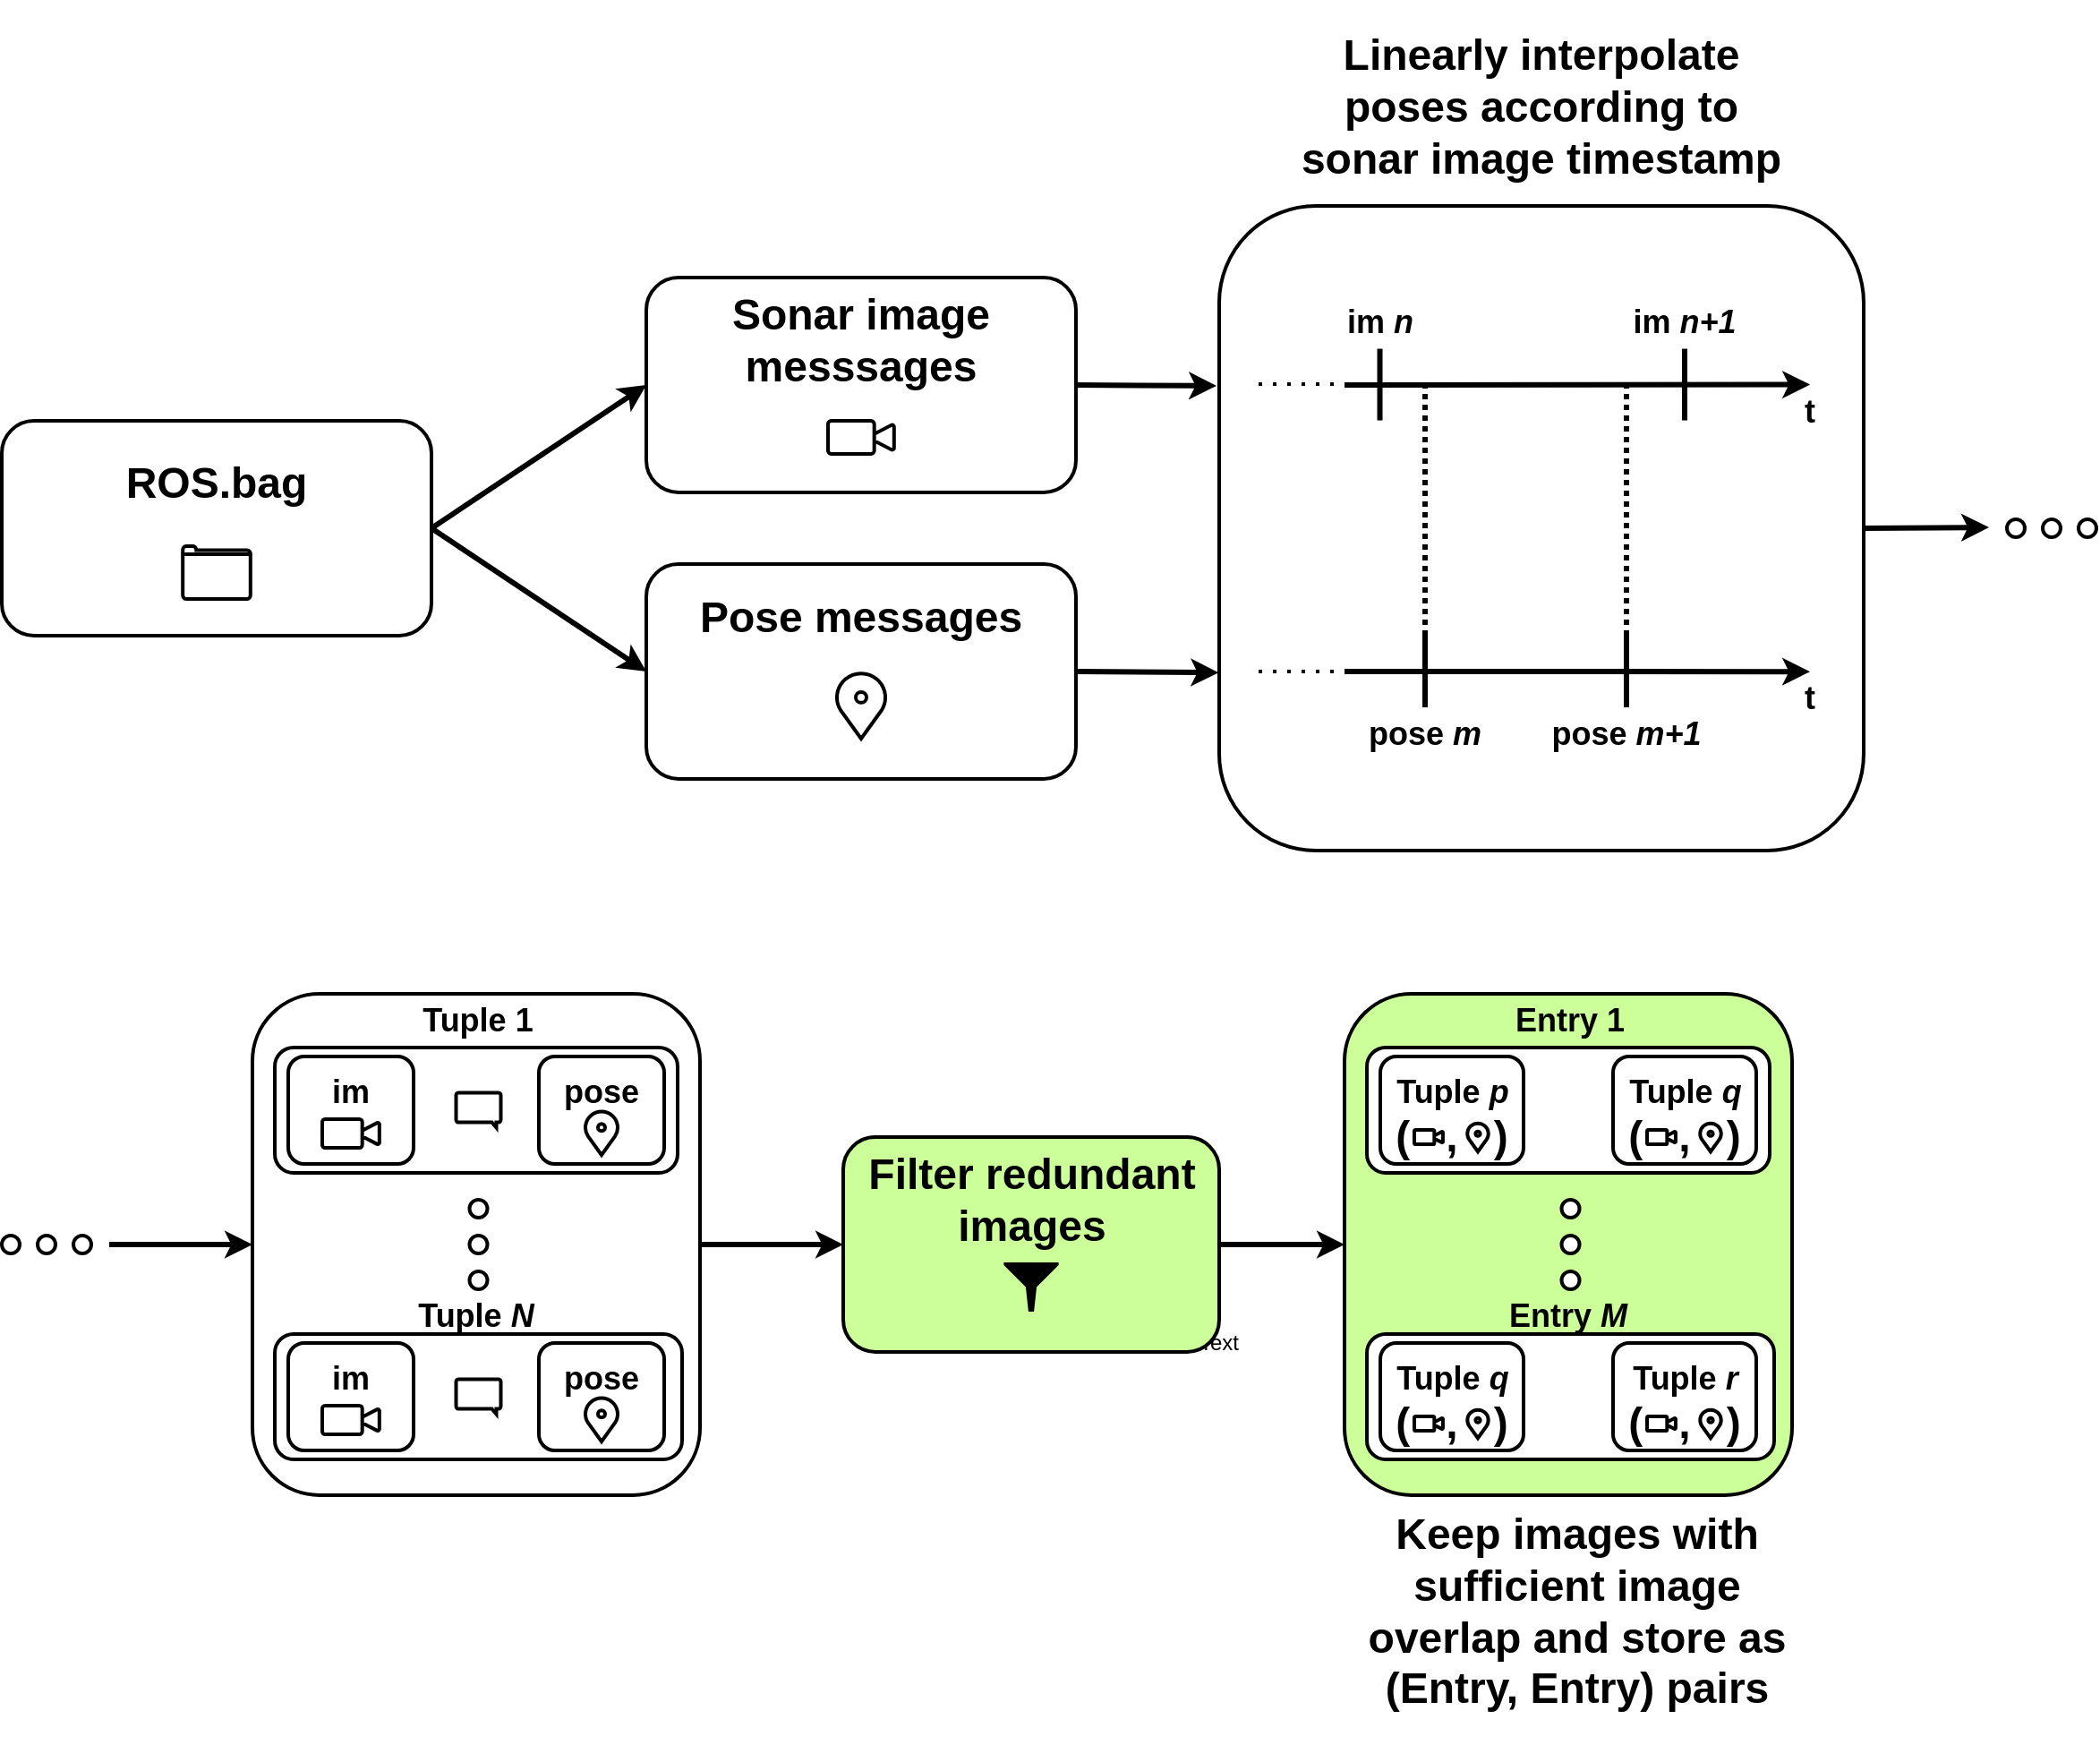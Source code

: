 <mxfile version="21.5.1" type="device">
  <diagram name="Page-1" id="AyaffFxagdanyMF8PeOx">
    <mxGraphModel dx="1434" dy="1970" grid="1" gridSize="10" guides="1" tooltips="1" connect="1" arrows="1" fold="1" page="1" pageScale="1" pageWidth="850" pageHeight="1100" background="#ffffff" math="0" shadow="0">
      <root>
        <mxCell id="0" />
        <mxCell id="1" parent="0" />
        <mxCell id="YDlmFPabkfhio8FpUHPa-33" value="" style="group;fillColor=#FFFFFF;gradientColor=none;rounded=1;" parent="1" vertex="1" connectable="0">
          <mxGeometry x="40" y="160" width="240" height="120" as="geometry" />
        </mxCell>
        <mxCell id="X5iQuCoutbYAk6WdKfz_-6" value="" style="group" parent="YDlmFPabkfhio8FpUHPa-33" vertex="1" connectable="0">
          <mxGeometry width="240" height="120" as="geometry" />
        </mxCell>
        <mxCell id="YDlmFPabkfhio8FpUHPa-25" value="" style="rounded=1;whiteSpace=wrap;html=1;shadow=0;dashed=0;labelBackgroundColor=#ffffff;strokeColor=#000000;strokeWidth=2;fontFamily=Helvetica;fontSize=12;fontColor=default;fillColor=none;" parent="X5iQuCoutbYAk6WdKfz_-6" vertex="1">
          <mxGeometry width="240" height="120" as="geometry" />
        </mxCell>
        <mxCell id="YDlmFPabkfhio8FpUHPa-27" value="&lt;h1&gt;&lt;font color=&quot;#000000&quot;&gt;ROS.bag&lt;/font&gt;&lt;/h1&gt;" style="text;html=1;strokeColor=none;fillColor=none;align=center;verticalAlign=middle;whiteSpace=wrap;rounded=0;fontSize=12;fontFamily=Helvetica;fontColor=default;" parent="X5iQuCoutbYAk6WdKfz_-6" vertex="1">
          <mxGeometry x="90" y="20" width="60" height="30" as="geometry" />
        </mxCell>
        <mxCell id="YDlmFPabkfhio8FpUHPa-28" value="" style="html=1;verticalLabelPosition=bottom;align=center;labelBackgroundColor=#ffffff;verticalAlign=top;strokeWidth=2;strokeColor=#000000;shadow=0;dashed=0;shape=mxgraph.ios7.icons.folder;fontFamily=Helvetica;fontSize=12;fontColor=default;fillColor=none;aspect=fixed;" parent="X5iQuCoutbYAk6WdKfz_-6" vertex="1">
          <mxGeometry x="101.09" y="70" width="37.82" height="29.5" as="geometry" />
        </mxCell>
        <mxCell id="X5iQuCoutbYAk6WdKfz_-5" value="" style="group" parent="1" vertex="1" connectable="0">
          <mxGeometry x="400" y="40" width="240" height="120" as="geometry" />
        </mxCell>
        <mxCell id="Ypv9IJrqPmgP_WFYDXx4-177" value="" style="group" vertex="1" connectable="0" parent="X5iQuCoutbYAk6WdKfz_-5">
          <mxGeometry y="40" width="240" height="120" as="geometry" />
        </mxCell>
        <mxCell id="X5iQuCoutbYAk6WdKfz_-2" value="" style="rounded=1;whiteSpace=wrap;html=1;pointerEvents=0;fontFamily=Helvetica;fontSize=12;fontColor=default;fillColor=#FFFFFF;gradientColor=none;strokeColor=#000000;strokeWidth=2;" parent="Ypv9IJrqPmgP_WFYDXx4-177" vertex="1">
          <mxGeometry width="240" height="120" as="geometry" />
        </mxCell>
        <mxCell id="X5iQuCoutbYAk6WdKfz_-3" value="&lt;h1&gt;&lt;font color=&quot;#000000&quot;&gt;Sonar image messsages&lt;/font&gt;&lt;/h1&gt;" style="text;html=1;strokeColor=none;fillColor=none;align=center;verticalAlign=middle;whiteSpace=wrap;rounded=0;fontSize=12;fontFamily=Helvetica;fontColor=default;" parent="Ypv9IJrqPmgP_WFYDXx4-177" vertex="1">
          <mxGeometry x="10" y="20" width="220" height="30" as="geometry" />
        </mxCell>
        <mxCell id="X5iQuCoutbYAk6WdKfz_-4" value="" style="html=1;verticalLabelPosition=bottom;align=center;labelBackgroundColor=#ffffff;verticalAlign=top;strokeWidth=2;strokeColor=#000000;shadow=0;dashed=0;shape=mxgraph.ios7.icons.video_conversation;rounded=1;pointerEvents=0;fontFamily=Helvetica;fontSize=12;fontColor=default;fillColor=#FFFFFF;gradientColor=none;aspect=fixed;" parent="Ypv9IJrqPmgP_WFYDXx4-177" vertex="1">
          <mxGeometry x="101.5" y="80" width="37" height="18.5" as="geometry" />
        </mxCell>
        <mxCell id="Ypv9IJrqPmgP_WFYDXx4-28" style="shape=connector;rounded=0;orthogonalLoop=1;jettySize=auto;html=1;exitX=1;exitY=0.5;exitDx=0;exitDy=0;entryX=-0.001;entryY=0.724;entryDx=0;entryDy=0;entryPerimeter=0;labelBackgroundColor=default;strokeColor=#000000;strokeWidth=3;fontFamily=Helvetica;fontSize=12;fontColor=default;endArrow=classic;" edge="1" parent="1" source="X5iQuCoutbYAk6WdKfz_-11" target="Ypv9IJrqPmgP_WFYDXx4-26">
          <mxGeometry relative="1" as="geometry" />
        </mxCell>
        <mxCell id="X5iQuCoutbYAk6WdKfz_-14" style="rounded=0;orthogonalLoop=1;jettySize=auto;html=1;exitX=1;exitY=0.5;exitDx=0;exitDy=0;entryX=0;entryY=0.5;entryDx=0;entryDy=0;fontFamily=Helvetica;fontSize=12;fontColor=default;strokeWidth=3;strokeColor=#000000;" parent="1" source="YDlmFPabkfhio8FpUHPa-25" target="X5iQuCoutbYAk6WdKfz_-2" edge="1">
          <mxGeometry relative="1" as="geometry" />
        </mxCell>
        <mxCell id="X5iQuCoutbYAk6WdKfz_-17" style="shape=connector;rounded=0;orthogonalLoop=1;jettySize=auto;html=1;exitX=1;exitY=0.5;exitDx=0;exitDy=0;entryX=0;entryY=0.5;entryDx=0;entryDy=0;labelBackgroundColor=default;strokeColor=#000000;strokeWidth=3;fontFamily=Helvetica;fontSize=12;fontColor=default;endArrow=classic;" parent="1" source="YDlmFPabkfhio8FpUHPa-25" target="X5iQuCoutbYAk6WdKfz_-11" edge="1">
          <mxGeometry relative="1" as="geometry" />
        </mxCell>
        <mxCell id="Ypv9IJrqPmgP_WFYDXx4-29" style="shape=connector;rounded=0;orthogonalLoop=1;jettySize=auto;html=1;exitX=1;exitY=0.5;exitDx=0;exitDy=0;entryX=-0.004;entryY=0.279;entryDx=0;entryDy=0;entryPerimeter=0;labelBackgroundColor=default;strokeColor=#000000;strokeWidth=3;fontFamily=Helvetica;fontSize=12;fontColor=default;endArrow=classic;" edge="1" parent="1" source="X5iQuCoutbYAk6WdKfz_-2" target="Ypv9IJrqPmgP_WFYDXx4-26">
          <mxGeometry relative="1" as="geometry" />
        </mxCell>
        <mxCell id="Ypv9IJrqPmgP_WFYDXx4-77" style="edgeStyle=none;shape=connector;rounded=0;orthogonalLoop=1;jettySize=auto;html=1;exitX=0;exitY=0.5;exitDx=0;exitDy=0;labelBackgroundColor=default;strokeColor=#000000;strokeWidth=3;fontFamily=Helvetica;fontSize=12;fontColor=default;endArrow=none;startArrow=classic;startFill=1;endFill=0;" edge="1" parent="1" source="Ypv9IJrqPmgP_WFYDXx4-56">
          <mxGeometry relative="1" as="geometry">
            <mxPoint x="100" y="620" as="targetPoint" />
          </mxGeometry>
        </mxCell>
        <mxCell id="Ypv9IJrqPmgP_WFYDXx4-105" style="edgeStyle=none;shape=connector;rounded=0;orthogonalLoop=1;jettySize=auto;html=1;exitX=1;exitY=0.5;exitDx=0;exitDy=0;labelBackgroundColor=default;strokeColor=#000000;strokeWidth=3;fontFamily=Helvetica;fontSize=12;fontColor=default;endArrow=classic;" edge="1" parent="1" source="Ypv9IJrqPmgP_WFYDXx4-56" target="Ypv9IJrqPmgP_WFYDXx4-106">
          <mxGeometry relative="1" as="geometry">
            <mxPoint x="580" y="640" as="targetPoint" />
          </mxGeometry>
        </mxCell>
        <mxCell id="Ypv9IJrqPmgP_WFYDXx4-56" value="" style="rounded=1;whiteSpace=wrap;html=1;strokeColor=#000000;strokeWidth=2;fontFamily=Helvetica;fontSize=12;fontColor=default;fillColor=#FFFFFF;" vertex="1" parent="1">
          <mxGeometry x="180" y="480" width="250" height="280" as="geometry" />
        </mxCell>
        <mxCell id="Ypv9IJrqPmgP_WFYDXx4-60" value="" style="group" vertex="1" connectable="0" parent="1">
          <mxGeometry x="720" y="-30" width="360" height="430" as="geometry" />
        </mxCell>
        <mxCell id="Ypv9IJrqPmgP_WFYDXx4-34" value="" style="endArrow=none;html=1;rounded=0;labelBackgroundColor=default;strokeColor=#000000;strokeWidth=3;fontFamily=Helvetica;fontSize=12;fontColor=default;shape=connector;" edge="1" parent="Ypv9IJrqPmgP_WFYDXx4-60">
          <mxGeometry width="50" height="50" relative="1" as="geometry">
            <mxPoint x="250" y="230" as="sourcePoint" />
            <mxPoint x="250" y="190" as="targetPoint" />
          </mxGeometry>
        </mxCell>
        <mxCell id="Ypv9IJrqPmgP_WFYDXx4-35" value="" style="endArrow=none;html=1;rounded=0;labelBackgroundColor=default;strokeColor=#000000;strokeWidth=3;fontFamily=Helvetica;fontSize=12;fontColor=default;shape=connector;" edge="1" parent="Ypv9IJrqPmgP_WFYDXx4-60">
          <mxGeometry width="50" height="50" relative="1" as="geometry">
            <mxPoint x="90" y="230" as="sourcePoint" />
            <mxPoint x="90" y="190" as="targetPoint" />
          </mxGeometry>
        </mxCell>
        <mxCell id="Ypv9IJrqPmgP_WFYDXx4-55" value="" style="group" vertex="1" connectable="0" parent="Ypv9IJrqPmgP_WFYDXx4-60">
          <mxGeometry width="360" height="430" as="geometry" />
        </mxCell>
        <mxCell id="Ypv9IJrqPmgP_WFYDXx4-64" style="edgeStyle=none;shape=connector;rounded=0;orthogonalLoop=1;jettySize=auto;html=1;exitX=1;exitY=0.5;exitDx=0;exitDy=0;labelBackgroundColor=default;strokeColor=#000000;strokeWidth=3;fontFamily=Helvetica;fontSize=12;fontColor=default;endArrow=classic;" edge="1" parent="Ypv9IJrqPmgP_WFYDXx4-55" source="Ypv9IJrqPmgP_WFYDXx4-26">
          <mxGeometry relative="1" as="geometry">
            <mxPoint x="430" y="249.529" as="targetPoint" />
          </mxGeometry>
        </mxCell>
        <mxCell id="Ypv9IJrqPmgP_WFYDXx4-26" value="" style="rounded=1;whiteSpace=wrap;html=1;strokeColor=#000000;strokeWidth=2;fontFamily=Helvetica;fontSize=12;fontColor=default;fillColor=#FFFFFF;" vertex="1" parent="Ypv9IJrqPmgP_WFYDXx4-55">
          <mxGeometry y="70" width="360" height="360" as="geometry" />
        </mxCell>
        <mxCell id="Ypv9IJrqPmgP_WFYDXx4-32" value="&lt;h2&gt;&lt;font color=&quot;#000000&quot;&gt;t&lt;/font&gt;&lt;/h2&gt;" style="text;html=1;strokeColor=none;fillColor=none;align=center;verticalAlign=middle;whiteSpace=wrap;rounded=0;fontSize=12;fontFamily=Helvetica;fontColor=default;" vertex="1" parent="Ypv9IJrqPmgP_WFYDXx4-55">
          <mxGeometry x="300" y="170" width="60" height="30" as="geometry" />
        </mxCell>
        <mxCell id="Ypv9IJrqPmgP_WFYDXx4-33" value="&lt;h2&gt;&lt;font color=&quot;#000000&quot;&gt;t&lt;/font&gt;&lt;/h2&gt;" style="text;html=1;strokeColor=none;fillColor=none;align=center;verticalAlign=middle;whiteSpace=wrap;rounded=0;fontSize=12;fontFamily=Helvetica;fontColor=default;" vertex="1" parent="Ypv9IJrqPmgP_WFYDXx4-55">
          <mxGeometry x="300" y="330" width="60" height="30" as="geometry" />
        </mxCell>
        <mxCell id="Ypv9IJrqPmgP_WFYDXx4-46" value="" style="group" vertex="1" connectable="0" parent="Ypv9IJrqPmgP_WFYDXx4-55">
          <mxGeometry x="20" y="169.52" width="310.06" height="0.48" as="geometry" />
        </mxCell>
        <mxCell id="Ypv9IJrqPmgP_WFYDXx4-30" value="" style="endArrow=classic;html=1;rounded=0;labelBackgroundColor=default;strokeColor=#000000;strokeWidth=3;fontFamily=Helvetica;fontSize=12;fontColor=default;entryX=0.917;entryY=0.278;entryDx=0;entryDy=0;entryPerimeter=0;endFill=1;" edge="1" parent="Ypv9IJrqPmgP_WFYDXx4-46">
          <mxGeometry width="50" height="50" relative="1" as="geometry">
            <mxPoint x="50" y="0.48" as="sourcePoint" />
            <mxPoint x="310.06" y="0.27" as="targetPoint" />
          </mxGeometry>
        </mxCell>
        <mxCell id="Ypv9IJrqPmgP_WFYDXx4-43" value="" style="endArrow=none;dashed=1;html=1;dashPattern=1 3;strokeWidth=2;rounded=0;labelBackgroundColor=default;strokeColor=#000000;fontFamily=Helvetica;fontSize=12;fontColor=default;shape=connector;" edge="1" parent="Ypv9IJrqPmgP_WFYDXx4-46">
          <mxGeometry width="50" height="50" relative="1" as="geometry">
            <mxPoint x="60" as="sourcePoint" />
            <mxPoint as="targetPoint" />
          </mxGeometry>
        </mxCell>
        <mxCell id="Ypv9IJrqPmgP_WFYDXx4-58" value="" style="endArrow=none;html=1;rounded=0;labelBackgroundColor=default;strokeColor=#000000;strokeWidth=3;fontFamily=Helvetica;fontSize=12;fontColor=default;shape=connector;" edge="1" parent="Ypv9IJrqPmgP_WFYDXx4-46">
          <mxGeometry width="50" height="50" relative="1" as="geometry">
            <mxPoint x="240" y="20.24" as="sourcePoint" />
            <mxPoint x="240" y="-19.76" as="targetPoint" />
          </mxGeometry>
        </mxCell>
        <mxCell id="Ypv9IJrqPmgP_WFYDXx4-47" value="" style="group" vertex="1" connectable="0" parent="Ypv9IJrqPmgP_WFYDXx4-55">
          <mxGeometry x="20" y="330" width="310.06" height="0.08" as="geometry" />
        </mxCell>
        <mxCell id="Ypv9IJrqPmgP_WFYDXx4-31" value="" style="endArrow=classic;html=1;rounded=0;labelBackgroundColor=default;strokeColor=#000000;strokeWidth=3;fontFamily=Helvetica;fontSize=12;fontColor=default;entryX=0.917;entryY=0.278;entryDx=0;entryDy=0;entryPerimeter=0;endFill=1;" edge="1" parent="Ypv9IJrqPmgP_WFYDXx4-47">
          <mxGeometry width="50" height="50" relative="1" as="geometry">
            <mxPoint x="50" as="sourcePoint" />
            <mxPoint x="310.06" y="0.08" as="targetPoint" />
          </mxGeometry>
        </mxCell>
        <mxCell id="Ypv9IJrqPmgP_WFYDXx4-45" value="" style="endArrow=none;dashed=1;html=1;dashPattern=1 3;strokeWidth=2;rounded=0;labelBackgroundColor=default;strokeColor=#000000;fontFamily=Helvetica;fontSize=12;fontColor=default;shape=connector;" edge="1" parent="Ypv9IJrqPmgP_WFYDXx4-47">
          <mxGeometry width="50" height="50" relative="1" as="geometry">
            <mxPoint x="60" as="sourcePoint" />
            <mxPoint as="targetPoint" />
          </mxGeometry>
        </mxCell>
        <mxCell id="Ypv9IJrqPmgP_WFYDXx4-48" value="&lt;h2&gt;&lt;font color=&quot;#000000&quot;&gt;im &lt;i&gt;n&lt;/i&gt;&lt;/font&gt;&lt;/h2&gt;" style="text;html=1;strokeColor=none;fillColor=none;align=center;verticalAlign=middle;whiteSpace=wrap;rounded=0;fontSize=12;fontFamily=Helvetica;fontColor=default;" vertex="1" parent="Ypv9IJrqPmgP_WFYDXx4-55">
          <mxGeometry x="60" y="120" width="60" height="30" as="geometry" />
        </mxCell>
        <mxCell id="Ypv9IJrqPmgP_WFYDXx4-49" value="&lt;h2&gt;&lt;font color=&quot;#000000&quot;&gt;im &lt;i&gt;n+1&lt;/i&gt;&lt;/font&gt;&lt;/h2&gt;" style="text;html=1;strokeColor=none;fillColor=none;align=center;verticalAlign=middle;whiteSpace=wrap;rounded=0;fontSize=12;fontFamily=Helvetica;fontColor=default;" vertex="1" parent="Ypv9IJrqPmgP_WFYDXx4-55">
          <mxGeometry x="230" y="120" width="60" height="30" as="geometry" />
        </mxCell>
        <mxCell id="Ypv9IJrqPmgP_WFYDXx4-52" value="" style="group" vertex="1" connectable="0" parent="Ypv9IJrqPmgP_WFYDXx4-55">
          <mxGeometry x="180" y="170" width="95" height="210" as="geometry" />
        </mxCell>
        <mxCell id="Ypv9IJrqPmgP_WFYDXx4-42" value="" style="group" vertex="1" connectable="0" parent="Ypv9IJrqPmgP_WFYDXx4-52">
          <mxGeometry x="47.5" height="180" as="geometry" />
        </mxCell>
        <mxCell id="Ypv9IJrqPmgP_WFYDXx4-37" value="" style="endArrow=none;html=1;rounded=0;labelBackgroundColor=default;strokeColor=#000000;strokeWidth=3;fontFamily=Helvetica;fontSize=12;fontColor=default;shape=connector;" edge="1" parent="Ypv9IJrqPmgP_WFYDXx4-42">
          <mxGeometry width="50" height="50" relative="1" as="geometry">
            <mxPoint y="180" as="sourcePoint" />
            <mxPoint y="140" as="targetPoint" />
          </mxGeometry>
        </mxCell>
        <mxCell id="Ypv9IJrqPmgP_WFYDXx4-40" value="" style="endArrow=none;html=1;rounded=0;labelBackgroundColor=default;strokeColor=#000000;strokeWidth=3;fontFamily=Helvetica;fontSize=12;fontColor=default;shape=connector;dashed=1;dashPattern=1 1;" edge="1" parent="Ypv9IJrqPmgP_WFYDXx4-42">
          <mxGeometry width="50" height="50" relative="1" as="geometry">
            <mxPoint y="140" as="sourcePoint" />
            <mxPoint as="targetPoint" />
          </mxGeometry>
        </mxCell>
        <mxCell id="Ypv9IJrqPmgP_WFYDXx4-51" value="&lt;h2&gt;&lt;font color=&quot;#000000&quot;&gt;pose &lt;i&gt;m+1&lt;/i&gt;&lt;/font&gt;&lt;/h2&gt;" style="text;html=1;strokeColor=none;fillColor=none;align=center;verticalAlign=middle;whiteSpace=wrap;rounded=0;fontSize=12;fontFamily=Helvetica;fontColor=default;" vertex="1" parent="Ypv9IJrqPmgP_WFYDXx4-52">
          <mxGeometry y="180" width="95" height="30" as="geometry" />
        </mxCell>
        <mxCell id="Ypv9IJrqPmgP_WFYDXx4-53" value="" style="group" vertex="1" connectable="0" parent="Ypv9IJrqPmgP_WFYDXx4-55">
          <mxGeometry x="80" y="170" width="70" height="210" as="geometry" />
        </mxCell>
        <mxCell id="Ypv9IJrqPmgP_WFYDXx4-41" value="" style="group" vertex="1" connectable="0" parent="Ypv9IJrqPmgP_WFYDXx4-53">
          <mxGeometry x="35" height="180" as="geometry" />
        </mxCell>
        <mxCell id="Ypv9IJrqPmgP_WFYDXx4-36" value="" style="endArrow=none;html=1;rounded=0;labelBackgroundColor=default;strokeColor=#000000;strokeWidth=3;fontFamily=Helvetica;fontSize=12;fontColor=default;shape=connector;" edge="1" parent="Ypv9IJrqPmgP_WFYDXx4-41">
          <mxGeometry width="50" height="50" relative="1" as="geometry">
            <mxPoint y="180" as="sourcePoint" />
            <mxPoint y="140" as="targetPoint" />
          </mxGeometry>
        </mxCell>
        <mxCell id="Ypv9IJrqPmgP_WFYDXx4-39" value="" style="endArrow=none;html=1;rounded=0;labelBackgroundColor=default;strokeColor=#000000;strokeWidth=3;fontFamily=Helvetica;fontSize=12;fontColor=default;shape=connector;dashed=1;dashPattern=1 1;" edge="1" parent="Ypv9IJrqPmgP_WFYDXx4-41">
          <mxGeometry width="50" height="50" relative="1" as="geometry">
            <mxPoint y="140" as="sourcePoint" />
            <mxPoint as="targetPoint" />
          </mxGeometry>
        </mxCell>
        <mxCell id="Ypv9IJrqPmgP_WFYDXx4-50" value="&lt;h2&gt;&lt;font color=&quot;#000000&quot;&gt;pose &lt;i&gt;m&lt;/i&gt;&lt;/font&gt;&lt;/h2&gt;" style="text;html=1;strokeColor=none;fillColor=none;align=center;verticalAlign=middle;whiteSpace=wrap;rounded=0;fontSize=12;fontFamily=Helvetica;fontColor=default;" vertex="1" parent="Ypv9IJrqPmgP_WFYDXx4-53">
          <mxGeometry y="180" width="70" height="30" as="geometry" />
        </mxCell>
        <mxCell id="Ypv9IJrqPmgP_WFYDXx4-54" value="&lt;h1&gt;&lt;font color=&quot;#000000&quot;&gt;Linearly interpolate poses according to sonar image timestamp&lt;/font&gt;&lt;/h1&gt;" style="text;html=1;strokeColor=none;fillColor=none;align=center;verticalAlign=middle;whiteSpace=wrap;rounded=0;fontSize=12;fontFamily=Helvetica;fontColor=default;" vertex="1" parent="Ypv9IJrqPmgP_WFYDXx4-55">
          <mxGeometry x="40" width="280" height="30" as="geometry" />
        </mxCell>
        <mxCell id="Ypv9IJrqPmgP_WFYDXx4-59" value="" style="endArrow=none;html=1;rounded=0;labelBackgroundColor=default;strokeColor=#000000;strokeWidth=3;fontFamily=Helvetica;fontSize=12;fontColor=default;shape=connector;" edge="1" parent="Ypv9IJrqPmgP_WFYDXx4-55">
          <mxGeometry width="50" height="50" relative="1" as="geometry">
            <mxPoint x="89.76" y="189.76" as="sourcePoint" />
            <mxPoint x="89.76" y="149.76" as="targetPoint" />
          </mxGeometry>
        </mxCell>
        <mxCell id="Ypv9IJrqPmgP_WFYDXx4-71" value="" style="group" vertex="1" connectable="0" parent="1">
          <mxGeometry x="1160" y="215" width="50" height="10" as="geometry" />
        </mxCell>
        <mxCell id="Ypv9IJrqPmgP_WFYDXx4-66" value="" style="ellipse;whiteSpace=wrap;html=1;aspect=fixed;rounded=1;strokeColor=#000000;strokeWidth=2;fontFamily=Helvetica;fontSize=12;fontColor=default;fillColor=#FFFFFF;" vertex="1" parent="Ypv9IJrqPmgP_WFYDXx4-71">
          <mxGeometry width="10" height="10" as="geometry" />
        </mxCell>
        <mxCell id="Ypv9IJrqPmgP_WFYDXx4-67" value="" style="ellipse;whiteSpace=wrap;html=1;aspect=fixed;rounded=1;strokeColor=#000000;strokeWidth=2;fontFamily=Helvetica;fontSize=12;fontColor=default;fillColor=#FFFFFF;" vertex="1" parent="Ypv9IJrqPmgP_WFYDXx4-71">
          <mxGeometry x="20" width="10" height="10" as="geometry" />
        </mxCell>
        <mxCell id="Ypv9IJrqPmgP_WFYDXx4-68" value="" style="ellipse;whiteSpace=wrap;html=1;aspect=fixed;rounded=1;strokeColor=#000000;strokeWidth=2;fontFamily=Helvetica;fontSize=12;fontColor=default;fillColor=#FFFFFF;" vertex="1" parent="Ypv9IJrqPmgP_WFYDXx4-71">
          <mxGeometry x="40" width="10" height="10" as="geometry" />
        </mxCell>
        <mxCell id="Ypv9IJrqPmgP_WFYDXx4-78" value="" style="rounded=1;whiteSpace=wrap;html=1;strokeColor=#000000;strokeWidth=2;fontFamily=Helvetica;fontSize=12;fontColor=default;fillColor=#FFFFFF;" vertex="1" parent="1">
          <mxGeometry x="192.5" y="510" width="225" height="70" as="geometry" />
        </mxCell>
        <mxCell id="Ypv9IJrqPmgP_WFYDXx4-82" value="" style="group" vertex="1" connectable="0" parent="1">
          <mxGeometry x="200" y="515" width="70" height="60" as="geometry" />
        </mxCell>
        <mxCell id="Ypv9IJrqPmgP_WFYDXx4-79" value="" style="rounded=1;whiteSpace=wrap;html=1;strokeColor=#000000;strokeWidth=2;fontFamily=Helvetica;fontSize=12;fontColor=default;fillColor=#FFFFFF;" vertex="1" parent="Ypv9IJrqPmgP_WFYDXx4-82">
          <mxGeometry width="70" height="60" as="geometry" />
        </mxCell>
        <mxCell id="Ypv9IJrqPmgP_WFYDXx4-80" value="&lt;h2&gt;&lt;font color=&quot;#000000&quot;&gt;im&lt;/font&gt;&lt;/h2&gt;" style="text;html=1;strokeColor=none;fillColor=none;align=center;verticalAlign=middle;whiteSpace=wrap;rounded=0;fontSize=12;fontFamily=Helvetica;fontColor=default;" vertex="1" parent="Ypv9IJrqPmgP_WFYDXx4-82">
          <mxGeometry x="5" y="5" width="60" height="30" as="geometry" />
        </mxCell>
        <mxCell id="Ypv9IJrqPmgP_WFYDXx4-81" value="" style="html=1;verticalLabelPosition=bottom;align=center;labelBackgroundColor=#ffffff;verticalAlign=top;strokeWidth=2;strokeColor=#000000;shadow=0;dashed=0;shape=mxgraph.ios7.icons.video_conversation;rounded=1;pointerEvents=0;fontFamily=Helvetica;fontSize=12;fontColor=default;fillColor=#FFFFFF;gradientColor=none;aspect=fixed;" vertex="1" parent="Ypv9IJrqPmgP_WFYDXx4-82">
          <mxGeometry x="19" y="35" width="32" height="16" as="geometry" />
        </mxCell>
        <mxCell id="Ypv9IJrqPmgP_WFYDXx4-91" value="" style="ellipse;whiteSpace=wrap;html=1;aspect=fixed;rounded=1;strokeColor=#000000;strokeWidth=2;fontFamily=Helvetica;fontSize=12;fontColor=default;fillColor=#FFFFFF;rotation=90;" vertex="1" parent="1">
          <mxGeometry x="301.25" y="635" width="10" height="10" as="geometry" />
        </mxCell>
        <mxCell id="Ypv9IJrqPmgP_WFYDXx4-90" value="" style="ellipse;whiteSpace=wrap;html=1;aspect=fixed;rounded=1;strokeColor=#000000;strokeWidth=2;fontFamily=Helvetica;fontSize=12;fontColor=default;fillColor=#FFFFFF;rotation=90;" vertex="1" parent="1">
          <mxGeometry x="301.25" y="615" width="10" height="10" as="geometry" />
        </mxCell>
        <mxCell id="Ypv9IJrqPmgP_WFYDXx4-89" value="" style="ellipse;whiteSpace=wrap;html=1;aspect=fixed;rounded=1;strokeColor=#000000;strokeWidth=2;fontFamily=Helvetica;fontSize=12;fontColor=default;fillColor=#FFFFFF;rotation=90;" vertex="1" parent="1">
          <mxGeometry x="301.25" y="595" width="10" height="10" as="geometry" />
        </mxCell>
        <mxCell id="Ypv9IJrqPmgP_WFYDXx4-103" value="&lt;h2&gt;&lt;font color=&quot;#000000&quot;&gt;Tuple 1&lt;/font&gt;&lt;/h2&gt;" style="text;html=1;strokeColor=none;fillColor=none;align=center;verticalAlign=middle;whiteSpace=wrap;rounded=0;fontSize=12;fontFamily=Helvetica;fontColor=default;" vertex="1" parent="1">
          <mxGeometry x="251.25" y="480" width="110" height="30" as="geometry" />
        </mxCell>
        <mxCell id="Ypv9IJrqPmgP_WFYDXx4-107" value="Text" style="text;html=1;strokeColor=none;fillColor=none;align=center;verticalAlign=middle;whiteSpace=wrap;rounded=0;fontSize=12;fontFamily=Helvetica;fontColor=default;" vertex="1" parent="1">
          <mxGeometry x="690" y="660" width="60" height="30" as="geometry" />
        </mxCell>
        <mxCell id="Ypv9IJrqPmgP_WFYDXx4-109" value="" style="group;fillColor=#CCFF99;rounded=1;" vertex="1" connectable="0" parent="1">
          <mxGeometry x="510" y="560" width="210" height="120" as="geometry" />
        </mxCell>
        <mxCell id="Ypv9IJrqPmgP_WFYDXx4-111" value="" style="group" vertex="1" connectable="0" parent="Ypv9IJrqPmgP_WFYDXx4-109">
          <mxGeometry width="210" height="120" as="geometry" />
        </mxCell>
        <mxCell id="Ypv9IJrqPmgP_WFYDXx4-121" style="edgeStyle=none;shape=connector;rounded=0;orthogonalLoop=1;jettySize=auto;html=1;exitX=1;exitY=0.5;exitDx=0;exitDy=0;labelBackgroundColor=default;strokeColor=#000000;strokeWidth=3;fontFamily=Helvetica;fontSize=12;fontColor=default;endArrow=classic;" edge="1" parent="Ypv9IJrqPmgP_WFYDXx4-111" source="Ypv9IJrqPmgP_WFYDXx4-106">
          <mxGeometry relative="1" as="geometry">
            <mxPoint x="280" y="60" as="targetPoint" />
          </mxGeometry>
        </mxCell>
        <mxCell id="Ypv9IJrqPmgP_WFYDXx4-106" value="" style="rounded=1;whiteSpace=wrap;html=1;strokeColor=#000000;strokeWidth=2;fontFamily=Helvetica;fontSize=12;fontColor=default;fillColor=#CCFF99;" vertex="1" parent="Ypv9IJrqPmgP_WFYDXx4-111">
          <mxGeometry width="210" height="120" as="geometry" />
        </mxCell>
        <mxCell id="Ypv9IJrqPmgP_WFYDXx4-108" value="&lt;h1&gt;&lt;font color=&quot;#000000&quot;&gt;Filter redundant images&lt;/font&gt;&lt;/h1&gt;" style="text;html=1;strokeColor=none;fillColor=none;align=center;verticalAlign=middle;whiteSpace=wrap;rounded=0;fontSize=12;fontFamily=Helvetica;fontColor=default;" vertex="1" parent="Ypv9IJrqPmgP_WFYDXx4-111">
          <mxGeometry x="8.75" y="20" width="192.5" height="30" as="geometry" />
        </mxCell>
        <mxCell id="Ypv9IJrqPmgP_WFYDXx4-110" value="" style="sketch=0;aspect=fixed;pointerEvents=1;shadow=0;dashed=0;html=1;strokeColor=none;labelPosition=center;verticalLabelPosition=bottom;verticalAlign=top;align=center;fillColor=#000000;shape=mxgraph.mscae.enterprise.filter;rounded=1;strokeWidth=2;fontFamily=Helvetica;fontSize=12;fontColor=default;" vertex="1" parent="Ypv9IJrqPmgP_WFYDXx4-111">
          <mxGeometry x="89.688" y="70" width="30.625" height="27.562" as="geometry" />
        </mxCell>
        <mxCell id="Ypv9IJrqPmgP_WFYDXx4-114" value="" style="group" vertex="1" connectable="0" parent="1">
          <mxGeometry x="192.5" y="645" width="227.5" height="95" as="geometry" />
        </mxCell>
        <mxCell id="Ypv9IJrqPmgP_WFYDXx4-87" value="" style="rounded=1;whiteSpace=wrap;html=1;strokeColor=#000000;strokeWidth=2;fontFamily=Helvetica;fontSize=12;fontColor=default;fillColor=#FFFFFF;" vertex="1" parent="Ypv9IJrqPmgP_WFYDXx4-114">
          <mxGeometry y="25" width="227.5" height="70" as="geometry" />
        </mxCell>
        <mxCell id="Ypv9IJrqPmgP_WFYDXx4-83" value="" style="group" vertex="1" connectable="0" parent="Ypv9IJrqPmgP_WFYDXx4-114">
          <mxGeometry x="7.5" y="30" width="70" height="60" as="geometry" />
        </mxCell>
        <mxCell id="Ypv9IJrqPmgP_WFYDXx4-84" value="" style="rounded=1;whiteSpace=wrap;html=1;strokeColor=#000000;strokeWidth=2;fontFamily=Helvetica;fontSize=12;fontColor=default;fillColor=#FFFFFF;" vertex="1" parent="Ypv9IJrqPmgP_WFYDXx4-83">
          <mxGeometry width="70" height="60" as="geometry" />
        </mxCell>
        <mxCell id="Ypv9IJrqPmgP_WFYDXx4-85" value="&lt;h2&gt;&lt;font color=&quot;#000000&quot;&gt;im&lt;/font&gt;&lt;/h2&gt;" style="text;html=1;strokeColor=none;fillColor=none;align=center;verticalAlign=middle;whiteSpace=wrap;rounded=0;fontSize=12;fontFamily=Helvetica;fontColor=default;" vertex="1" parent="Ypv9IJrqPmgP_WFYDXx4-83">
          <mxGeometry x="5" y="5" width="60" height="30" as="geometry" />
        </mxCell>
        <mxCell id="Ypv9IJrqPmgP_WFYDXx4-86" value="" style="html=1;verticalLabelPosition=bottom;align=center;labelBackgroundColor=#ffffff;verticalAlign=top;strokeWidth=2;strokeColor=#000000;shadow=0;dashed=0;shape=mxgraph.ios7.icons.video_conversation;rounded=1;pointerEvents=0;fontFamily=Helvetica;fontSize=12;fontColor=default;fillColor=#FFFFFF;gradientColor=none;aspect=fixed;" vertex="1" parent="Ypv9IJrqPmgP_WFYDXx4-83">
          <mxGeometry x="19" y="35" width="32" height="16" as="geometry" />
        </mxCell>
        <mxCell id="Ypv9IJrqPmgP_WFYDXx4-93" value="" style="group" vertex="1" connectable="0" parent="Ypv9IJrqPmgP_WFYDXx4-114">
          <mxGeometry x="147.5" y="30" width="70" height="60" as="geometry" />
        </mxCell>
        <mxCell id="Ypv9IJrqPmgP_WFYDXx4-98" value="" style="group" vertex="1" connectable="0" parent="Ypv9IJrqPmgP_WFYDXx4-93">
          <mxGeometry width="70" height="60" as="geometry" />
        </mxCell>
        <mxCell id="Ypv9IJrqPmgP_WFYDXx4-94" value="" style="rounded=1;whiteSpace=wrap;html=1;strokeColor=#000000;strokeWidth=2;fontFamily=Helvetica;fontSize=12;fontColor=default;fillColor=#FFFFFF;" vertex="1" parent="Ypv9IJrqPmgP_WFYDXx4-98">
          <mxGeometry width="70" height="60" as="geometry" />
        </mxCell>
        <mxCell id="Ypv9IJrqPmgP_WFYDXx4-95" value="&lt;h2&gt;&lt;font color=&quot;#000000&quot;&gt;pose&lt;/font&gt;&lt;/h2&gt;" style="text;html=1;strokeColor=none;fillColor=none;align=center;verticalAlign=middle;whiteSpace=wrap;rounded=0;fontSize=12;fontFamily=Helvetica;fontColor=default;" vertex="1" parent="Ypv9IJrqPmgP_WFYDXx4-98">
          <mxGeometry x="5" y="5" width="60" height="30" as="geometry" />
        </mxCell>
        <mxCell id="Ypv9IJrqPmgP_WFYDXx4-97" value="" style="html=1;verticalLabelPosition=bottom;align=center;labelBackgroundColor=#ffffff;verticalAlign=top;strokeWidth=2;strokeColor=#000000;shadow=0;dashed=0;shape=mxgraph.ios7.icons.location;rounded=0;fontFamily=Helvetica;fontSize=12;fontColor=default;fillColor=none;gradientColor=none;aspect=fixed;" vertex="1" parent="Ypv9IJrqPmgP_WFYDXx4-98">
          <mxGeometry x="25" y="30" width="20" height="25" as="geometry" />
        </mxCell>
        <mxCell id="Ypv9IJrqPmgP_WFYDXx4-115" value="" style="group" vertex="1" connectable="0" parent="Ypv9IJrqPmgP_WFYDXx4-93">
          <mxGeometry y="-160" width="70" height="60" as="geometry" />
        </mxCell>
        <mxCell id="Ypv9IJrqPmgP_WFYDXx4-100" value="" style="rounded=1;whiteSpace=wrap;html=1;strokeColor=#000000;strokeWidth=2;fontFamily=Helvetica;fontSize=12;fontColor=default;fillColor=#FFFFFF;" vertex="1" parent="Ypv9IJrqPmgP_WFYDXx4-115">
          <mxGeometry width="70" height="60" as="geometry" />
        </mxCell>
        <mxCell id="Ypv9IJrqPmgP_WFYDXx4-101" value="&lt;h2&gt;&lt;font color=&quot;#000000&quot;&gt;pose&lt;/font&gt;&lt;/h2&gt;" style="text;html=1;strokeColor=none;fillColor=none;align=center;verticalAlign=middle;whiteSpace=wrap;rounded=0;fontSize=12;fontFamily=Helvetica;fontColor=default;" vertex="1" parent="Ypv9IJrqPmgP_WFYDXx4-115">
          <mxGeometry x="5" y="5" width="60" height="30" as="geometry" />
        </mxCell>
        <mxCell id="Ypv9IJrqPmgP_WFYDXx4-102" value="" style="html=1;verticalLabelPosition=bottom;align=center;labelBackgroundColor=#ffffff;verticalAlign=top;strokeWidth=2;strokeColor=#000000;shadow=0;dashed=0;shape=mxgraph.ios7.icons.location;rounded=0;fontFamily=Helvetica;fontSize=12;fontColor=default;fillColor=none;gradientColor=none;aspect=fixed;" vertex="1" parent="Ypv9IJrqPmgP_WFYDXx4-115">
          <mxGeometry x="25" y="30" width="20" height="25" as="geometry" />
        </mxCell>
        <mxCell id="Ypv9IJrqPmgP_WFYDXx4-104" value="&lt;h2&gt;&lt;font color=&quot;#000000&quot;&gt;Tuple &lt;i&gt;N&lt;/i&gt;&lt;/font&gt;&lt;/h2&gt;" style="text;html=1;strokeColor=none;fillColor=none;align=center;verticalAlign=middle;whiteSpace=wrap;rounded=0;fontSize=12;fontFamily=Helvetica;fontColor=default;" vertex="1" parent="Ypv9IJrqPmgP_WFYDXx4-114">
          <mxGeometry x="57.5" width="110" height="30" as="geometry" />
        </mxCell>
        <mxCell id="Ypv9IJrqPmgP_WFYDXx4-171" value="" style="html=1;verticalLabelPosition=bottom;align=center;labelBackgroundColor=#ffffff;verticalAlign=top;strokeWidth=2;strokeColor=#000000;shadow=0;dashed=0;shape=mxgraph.ios7.icons.message;rounded=1;fontFamily=Helvetica;fontSize=12;fontColor=default;fillColor=#FFFFFF;" vertex="1" parent="Ypv9IJrqPmgP_WFYDXx4-114">
          <mxGeometry x="101.25" y="50.25" width="25" height="19.5" as="geometry" />
        </mxCell>
        <mxCell id="Ypv9IJrqPmgP_WFYDXx4-75" value="" style="ellipse;whiteSpace=wrap;html=1;aspect=fixed;rounded=1;strokeColor=#000000;strokeWidth=2;fontFamily=Helvetica;fontSize=12;fontColor=default;fillColor=#FFFFFF;" vertex="1" parent="1">
          <mxGeometry x="80" y="615" width="10" height="10" as="geometry" />
        </mxCell>
        <mxCell id="Ypv9IJrqPmgP_WFYDXx4-74" value="" style="ellipse;whiteSpace=wrap;html=1;aspect=fixed;rounded=1;strokeColor=#000000;strokeWidth=2;fontFamily=Helvetica;fontSize=12;fontColor=default;fillColor=#FFFFFF;" vertex="1" parent="1">
          <mxGeometry x="60" y="615" width="10" height="10" as="geometry" />
        </mxCell>
        <mxCell id="Ypv9IJrqPmgP_WFYDXx4-73" value="" style="ellipse;whiteSpace=wrap;html=1;aspect=fixed;rounded=1;strokeColor=#000000;strokeWidth=2;fontFamily=Helvetica;fontSize=12;fontColor=default;fillColor=#FFFFFF;" vertex="1" parent="1">
          <mxGeometry x="40" y="615" width="10" height="10" as="geometry" />
        </mxCell>
        <mxCell id="Ypv9IJrqPmgP_WFYDXx4-148" value="" style="group;rounded=1;fillColor=#CCFF99;" vertex="1" connectable="0" parent="1">
          <mxGeometry x="790" y="480" width="250" height="280" as="geometry" />
        </mxCell>
        <mxCell id="Ypv9IJrqPmgP_WFYDXx4-122" value="" style="rounded=1;whiteSpace=wrap;html=1;strokeColor=#000000;strokeWidth=2;fontFamily=Helvetica;fontSize=12;fontColor=default;fillColor=#CCFF99;" vertex="1" parent="Ypv9IJrqPmgP_WFYDXx4-148">
          <mxGeometry width="250" height="280" as="geometry" />
        </mxCell>
        <mxCell id="Ypv9IJrqPmgP_WFYDXx4-123" value="" style="rounded=1;whiteSpace=wrap;html=1;strokeColor=#000000;strokeWidth=2;fontFamily=Helvetica;fontSize=12;fontColor=default;fillColor=#FFFFFF;" vertex="1" parent="Ypv9IJrqPmgP_WFYDXx4-148">
          <mxGeometry x="12.5" y="30" width="225" height="70" as="geometry" />
        </mxCell>
        <mxCell id="Ypv9IJrqPmgP_WFYDXx4-124" value="" style="group" vertex="1" connectable="0" parent="Ypv9IJrqPmgP_WFYDXx4-148">
          <mxGeometry x="20" y="35" width="80" height="60" as="geometry" />
        </mxCell>
        <mxCell id="Ypv9IJrqPmgP_WFYDXx4-153" value="" style="group" vertex="1" connectable="0" parent="Ypv9IJrqPmgP_WFYDXx4-124">
          <mxGeometry width="80" height="60" as="geometry" />
        </mxCell>
        <mxCell id="Ypv9IJrqPmgP_WFYDXx4-125" value="" style="rounded=1;whiteSpace=wrap;html=1;strokeColor=#000000;strokeWidth=2;fontFamily=Helvetica;fontSize=12;fontColor=default;fillColor=#FFFFFF;" vertex="1" parent="Ypv9IJrqPmgP_WFYDXx4-153">
          <mxGeometry width="80" height="60" as="geometry" />
        </mxCell>
        <mxCell id="Ypv9IJrqPmgP_WFYDXx4-126" value="&lt;h2&gt;&lt;font color=&quot;#000000&quot;&gt;Tuple &lt;i&gt;p&lt;/i&gt;&lt;/font&gt;&lt;/h2&gt;" style="text;html=1;strokeColor=none;fillColor=none;align=center;verticalAlign=middle;whiteSpace=wrap;rounded=0;fontSize=12;fontFamily=Helvetica;fontColor=default;" vertex="1" parent="Ypv9IJrqPmgP_WFYDXx4-153">
          <mxGeometry x="5.714" y="5" width="68.571" height="30" as="geometry" />
        </mxCell>
        <mxCell id="Ypv9IJrqPmgP_WFYDXx4-182" value="" style="group" vertex="1" connectable="0" parent="Ypv9IJrqPmgP_WFYDXx4-153">
          <mxGeometry y="30" width="80" height="30" as="geometry" />
        </mxCell>
        <mxCell id="Ypv9IJrqPmgP_WFYDXx4-178" value="&lt;h1&gt;&lt;font color=&quot;#000000&quot;&gt;(&amp;nbsp; &amp;nbsp;,&amp;nbsp; &amp;nbsp;)&lt;/font&gt;&lt;/h1&gt;" style="text;html=1;strokeColor=none;fillColor=none;align=center;verticalAlign=middle;whiteSpace=wrap;rounded=0;fontSize=12;fontFamily=Helvetica;fontColor=default;" vertex="1" parent="Ypv9IJrqPmgP_WFYDXx4-182">
          <mxGeometry width="80" height="30" as="geometry" />
        </mxCell>
        <mxCell id="Ypv9IJrqPmgP_WFYDXx4-179" value="" style="html=1;verticalLabelPosition=bottom;align=center;labelBackgroundColor=#ffffff;verticalAlign=top;strokeWidth=2;strokeColor=#000000;shadow=0;dashed=0;shape=mxgraph.ios7.icons.video_conversation;rounded=1;pointerEvents=0;fontFamily=Helvetica;fontSize=12;fontColor=default;fillColor=#FFFFFF;gradientColor=none;aspect=fixed;" vertex="1" parent="Ypv9IJrqPmgP_WFYDXx4-182">
          <mxGeometry x="19" y="11.01" width="16" height="8" as="geometry" />
        </mxCell>
        <mxCell id="Ypv9IJrqPmgP_WFYDXx4-181" value="" style="html=1;verticalLabelPosition=bottom;align=center;labelBackgroundColor=#ffffff;verticalAlign=top;strokeWidth=2;strokeColor=#000000;shadow=0;dashed=0;shape=mxgraph.ios7.icons.location;rounded=0;fontFamily=Helvetica;fontSize=12;fontColor=default;fillColor=none;gradientColor=none;aspect=fixed;" vertex="1" parent="Ypv9IJrqPmgP_WFYDXx4-182">
          <mxGeometry x="48" y="6.88" width="13" height="16.25" as="geometry" />
        </mxCell>
        <mxCell id="Ypv9IJrqPmgP_WFYDXx4-128" value="" style="ellipse;whiteSpace=wrap;html=1;aspect=fixed;rounded=1;strokeColor=#000000;strokeWidth=2;fontFamily=Helvetica;fontSize=12;fontColor=default;fillColor=#FFFFFF;rotation=90;" vertex="1" parent="Ypv9IJrqPmgP_WFYDXx4-148">
          <mxGeometry x="121.25" y="155" width="10" height="10" as="geometry" />
        </mxCell>
        <mxCell id="Ypv9IJrqPmgP_WFYDXx4-129" value="" style="ellipse;whiteSpace=wrap;html=1;aspect=fixed;rounded=1;strokeColor=#000000;strokeWidth=2;fontFamily=Helvetica;fontSize=12;fontColor=default;fillColor=#FFFFFF;rotation=90;" vertex="1" parent="Ypv9IJrqPmgP_WFYDXx4-148">
          <mxGeometry x="121.25" y="135" width="10" height="10" as="geometry" />
        </mxCell>
        <mxCell id="Ypv9IJrqPmgP_WFYDXx4-130" value="" style="ellipse;whiteSpace=wrap;html=1;aspect=fixed;rounded=1;strokeColor=#000000;strokeWidth=2;fontFamily=Helvetica;fontSize=12;fontColor=default;fillColor=#FFFFFF;rotation=90;" vertex="1" parent="Ypv9IJrqPmgP_WFYDXx4-148">
          <mxGeometry x="121.25" y="115" width="10" height="10" as="geometry" />
        </mxCell>
        <mxCell id="Ypv9IJrqPmgP_WFYDXx4-131" value="&lt;h2&gt;&lt;font color=&quot;#000000&quot;&gt;Entry 1&lt;/font&gt;&lt;/h2&gt;" style="text;html=1;strokeColor=none;fillColor=none;align=center;verticalAlign=middle;whiteSpace=wrap;rounded=0;fontSize=12;fontFamily=Helvetica;fontColor=default;" vertex="1" parent="Ypv9IJrqPmgP_WFYDXx4-148">
          <mxGeometry x="71.25" width="110" height="30" as="geometry" />
        </mxCell>
        <mxCell id="Ypv9IJrqPmgP_WFYDXx4-132" value="" style="group" vertex="1" connectable="0" parent="Ypv9IJrqPmgP_WFYDXx4-148">
          <mxGeometry x="12.5" y="165" width="227.5" height="95" as="geometry" />
        </mxCell>
        <mxCell id="Ypv9IJrqPmgP_WFYDXx4-133" value="" style="rounded=1;whiteSpace=wrap;html=1;strokeColor=#000000;strokeWidth=2;fontFamily=Helvetica;fontSize=12;fontColor=default;fillColor=#FFFFFF;" vertex="1" parent="Ypv9IJrqPmgP_WFYDXx4-132">
          <mxGeometry y="25" width="227.5" height="70" as="geometry" />
        </mxCell>
        <mxCell id="Ypv9IJrqPmgP_WFYDXx4-147" value="&lt;h2&gt;&lt;font color=&quot;#000000&quot;&gt;Entry &lt;i&gt;M&lt;/i&gt;&lt;/font&gt;&lt;/h2&gt;" style="text;html=1;strokeColor=none;fillColor=none;align=center;verticalAlign=middle;whiteSpace=wrap;rounded=0;fontSize=12;fontFamily=Helvetica;fontColor=default;" vertex="1" parent="Ypv9IJrqPmgP_WFYDXx4-132">
          <mxGeometry x="57.5" width="110" height="30" as="geometry" />
        </mxCell>
        <mxCell id="Ypv9IJrqPmgP_WFYDXx4-158" value="" style="group" vertex="1" connectable="0" parent="Ypv9IJrqPmgP_WFYDXx4-132">
          <mxGeometry x="7.5" y="30" width="80" height="60" as="geometry" />
        </mxCell>
        <mxCell id="Ypv9IJrqPmgP_WFYDXx4-159" value="" style="group" vertex="1" connectable="0" parent="Ypv9IJrqPmgP_WFYDXx4-158">
          <mxGeometry width="80" height="60" as="geometry" />
        </mxCell>
        <mxCell id="Ypv9IJrqPmgP_WFYDXx4-160" value="" style="rounded=1;whiteSpace=wrap;html=1;strokeColor=#000000;strokeWidth=2;fontFamily=Helvetica;fontSize=12;fontColor=default;fillColor=#FFFFFF;" vertex="1" parent="Ypv9IJrqPmgP_WFYDXx4-159">
          <mxGeometry width="80" height="60" as="geometry" />
        </mxCell>
        <mxCell id="Ypv9IJrqPmgP_WFYDXx4-161" value="&lt;h2&gt;&lt;font color=&quot;#000000&quot;&gt;Tuple &lt;i&gt;q&lt;/i&gt;&lt;/font&gt;&lt;/h2&gt;" style="text;html=1;strokeColor=none;fillColor=none;align=center;verticalAlign=middle;whiteSpace=wrap;rounded=0;fontSize=12;fontFamily=Helvetica;fontColor=default;" vertex="1" parent="Ypv9IJrqPmgP_WFYDXx4-159">
          <mxGeometry x="5.714" y="5" width="68.571" height="30" as="geometry" />
        </mxCell>
        <mxCell id="Ypv9IJrqPmgP_WFYDXx4-191" value="" style="group" vertex="1" connectable="0" parent="Ypv9IJrqPmgP_WFYDXx4-159">
          <mxGeometry y="30" width="80" height="30" as="geometry" />
        </mxCell>
        <mxCell id="Ypv9IJrqPmgP_WFYDXx4-192" value="&lt;h1&gt;&lt;font color=&quot;#000000&quot;&gt;(&amp;nbsp; &amp;nbsp;,&amp;nbsp; &amp;nbsp;)&lt;/font&gt;&lt;/h1&gt;" style="text;html=1;strokeColor=none;fillColor=none;align=center;verticalAlign=middle;whiteSpace=wrap;rounded=0;fontSize=12;fontFamily=Helvetica;fontColor=default;" vertex="1" parent="Ypv9IJrqPmgP_WFYDXx4-191">
          <mxGeometry width="80" height="30" as="geometry" />
        </mxCell>
        <mxCell id="Ypv9IJrqPmgP_WFYDXx4-193" value="" style="html=1;verticalLabelPosition=bottom;align=center;labelBackgroundColor=#ffffff;verticalAlign=top;strokeWidth=2;strokeColor=#000000;shadow=0;dashed=0;shape=mxgraph.ios7.icons.video_conversation;rounded=1;pointerEvents=0;fontFamily=Helvetica;fontSize=12;fontColor=default;fillColor=#FFFFFF;gradientColor=none;aspect=fixed;" vertex="1" parent="Ypv9IJrqPmgP_WFYDXx4-191">
          <mxGeometry x="19" y="11.01" width="16" height="8" as="geometry" />
        </mxCell>
        <mxCell id="Ypv9IJrqPmgP_WFYDXx4-194" value="" style="html=1;verticalLabelPosition=bottom;align=center;labelBackgroundColor=#ffffff;verticalAlign=top;strokeWidth=2;strokeColor=#000000;shadow=0;dashed=0;shape=mxgraph.ios7.icons.location;rounded=0;fontFamily=Helvetica;fontSize=12;fontColor=default;fillColor=none;gradientColor=none;aspect=fixed;" vertex="1" parent="Ypv9IJrqPmgP_WFYDXx4-191">
          <mxGeometry x="48" y="6.88" width="13" height="16.25" as="geometry" />
        </mxCell>
        <mxCell id="Ypv9IJrqPmgP_WFYDXx4-163" value="" style="group" vertex="1" connectable="0" parent="Ypv9IJrqPmgP_WFYDXx4-132">
          <mxGeometry x="137.5" y="30" width="80" height="60" as="geometry" />
        </mxCell>
        <mxCell id="Ypv9IJrqPmgP_WFYDXx4-164" value="" style="group" vertex="1" connectable="0" parent="Ypv9IJrqPmgP_WFYDXx4-163">
          <mxGeometry width="80" height="60" as="geometry" />
        </mxCell>
        <mxCell id="Ypv9IJrqPmgP_WFYDXx4-165" value="" style="rounded=1;whiteSpace=wrap;html=1;strokeColor=#000000;strokeWidth=2;fontFamily=Helvetica;fontSize=12;fontColor=default;fillColor=#FFFFFF;" vertex="1" parent="Ypv9IJrqPmgP_WFYDXx4-164">
          <mxGeometry width="80" height="60" as="geometry" />
        </mxCell>
        <mxCell id="Ypv9IJrqPmgP_WFYDXx4-166" value="&lt;h2&gt;&lt;font color=&quot;#000000&quot;&gt;Tuple &lt;i&gt;r&lt;/i&gt;&lt;/font&gt;&lt;/h2&gt;" style="text;html=1;strokeColor=none;fillColor=none;align=center;verticalAlign=middle;whiteSpace=wrap;rounded=0;fontSize=12;fontFamily=Helvetica;fontColor=default;" vertex="1" parent="Ypv9IJrqPmgP_WFYDXx4-164">
          <mxGeometry x="5.714" y="5" width="68.571" height="30" as="geometry" />
        </mxCell>
        <mxCell id="Ypv9IJrqPmgP_WFYDXx4-187" value="" style="group" vertex="1" connectable="0" parent="Ypv9IJrqPmgP_WFYDXx4-164">
          <mxGeometry y="30" width="80" height="30" as="geometry" />
        </mxCell>
        <mxCell id="Ypv9IJrqPmgP_WFYDXx4-188" value="&lt;h1&gt;&lt;font color=&quot;#000000&quot;&gt;(&amp;nbsp; &amp;nbsp;,&amp;nbsp; &amp;nbsp;)&lt;/font&gt;&lt;/h1&gt;" style="text;html=1;strokeColor=none;fillColor=none;align=center;verticalAlign=middle;whiteSpace=wrap;rounded=0;fontSize=12;fontFamily=Helvetica;fontColor=default;" vertex="1" parent="Ypv9IJrqPmgP_WFYDXx4-187">
          <mxGeometry width="80" height="30" as="geometry" />
        </mxCell>
        <mxCell id="Ypv9IJrqPmgP_WFYDXx4-189" value="" style="html=1;verticalLabelPosition=bottom;align=center;labelBackgroundColor=#ffffff;verticalAlign=top;strokeWidth=2;strokeColor=#000000;shadow=0;dashed=0;shape=mxgraph.ios7.icons.video_conversation;rounded=1;pointerEvents=0;fontFamily=Helvetica;fontSize=12;fontColor=default;fillColor=#FFFFFF;gradientColor=none;aspect=fixed;" vertex="1" parent="Ypv9IJrqPmgP_WFYDXx4-187">
          <mxGeometry x="19" y="11.01" width="16" height="8" as="geometry" />
        </mxCell>
        <mxCell id="Ypv9IJrqPmgP_WFYDXx4-190" value="" style="html=1;verticalLabelPosition=bottom;align=center;labelBackgroundColor=#ffffff;verticalAlign=top;strokeWidth=2;strokeColor=#000000;shadow=0;dashed=0;shape=mxgraph.ios7.icons.location;rounded=0;fontFamily=Helvetica;fontSize=12;fontColor=default;fillColor=none;gradientColor=none;aspect=fixed;" vertex="1" parent="Ypv9IJrqPmgP_WFYDXx4-187">
          <mxGeometry x="48" y="6.88" width="13" height="16.25" as="geometry" />
        </mxCell>
        <mxCell id="Ypv9IJrqPmgP_WFYDXx4-154" value="" style="group" vertex="1" connectable="0" parent="Ypv9IJrqPmgP_WFYDXx4-148">
          <mxGeometry x="150" y="35" width="80" height="60" as="geometry" />
        </mxCell>
        <mxCell id="Ypv9IJrqPmgP_WFYDXx4-155" value="" style="rounded=1;whiteSpace=wrap;html=1;strokeColor=#000000;strokeWidth=2;fontFamily=Helvetica;fontSize=12;fontColor=default;fillColor=#FFFFFF;" vertex="1" parent="Ypv9IJrqPmgP_WFYDXx4-154">
          <mxGeometry width="80" height="60" as="geometry" />
        </mxCell>
        <mxCell id="Ypv9IJrqPmgP_WFYDXx4-156" value="&lt;h2&gt;&lt;font color=&quot;#000000&quot;&gt;Tuple &lt;i&gt;q&lt;/i&gt;&lt;/font&gt;&lt;/h2&gt;" style="text;html=1;strokeColor=none;fillColor=none;align=center;verticalAlign=middle;whiteSpace=wrap;rounded=0;fontSize=12;fontFamily=Helvetica;fontColor=default;" vertex="1" parent="Ypv9IJrqPmgP_WFYDXx4-154">
          <mxGeometry x="5.714" y="5" width="68.571" height="30" as="geometry" />
        </mxCell>
        <mxCell id="Ypv9IJrqPmgP_WFYDXx4-183" value="" style="group" vertex="1" connectable="0" parent="Ypv9IJrqPmgP_WFYDXx4-154">
          <mxGeometry y="30" width="80" height="30" as="geometry" />
        </mxCell>
        <mxCell id="Ypv9IJrqPmgP_WFYDXx4-184" value="&lt;h1&gt;&lt;font color=&quot;#000000&quot;&gt;(&amp;nbsp; &amp;nbsp;,&amp;nbsp; &amp;nbsp;)&lt;/font&gt;&lt;/h1&gt;" style="text;html=1;strokeColor=none;fillColor=none;align=center;verticalAlign=middle;whiteSpace=wrap;rounded=0;fontSize=12;fontFamily=Helvetica;fontColor=default;" vertex="1" parent="Ypv9IJrqPmgP_WFYDXx4-183">
          <mxGeometry width="80" height="30" as="geometry" />
        </mxCell>
        <mxCell id="Ypv9IJrqPmgP_WFYDXx4-185" value="" style="html=1;verticalLabelPosition=bottom;align=center;labelBackgroundColor=#ffffff;verticalAlign=top;strokeWidth=2;strokeColor=#000000;shadow=0;dashed=0;shape=mxgraph.ios7.icons.video_conversation;rounded=1;pointerEvents=0;fontFamily=Helvetica;fontSize=12;fontColor=default;fillColor=#FFFFFF;gradientColor=none;aspect=fixed;" vertex="1" parent="Ypv9IJrqPmgP_WFYDXx4-183">
          <mxGeometry x="19" y="11.01" width="16" height="8" as="geometry" />
        </mxCell>
        <mxCell id="Ypv9IJrqPmgP_WFYDXx4-186" value="" style="html=1;verticalLabelPosition=bottom;align=center;labelBackgroundColor=#ffffff;verticalAlign=top;strokeWidth=2;strokeColor=#000000;shadow=0;dashed=0;shape=mxgraph.ios7.icons.location;rounded=0;fontFamily=Helvetica;fontSize=12;fontColor=default;fillColor=none;gradientColor=none;aspect=fixed;" vertex="1" parent="Ypv9IJrqPmgP_WFYDXx4-183">
          <mxGeometry x="48" y="6.88" width="13" height="16.25" as="geometry" />
        </mxCell>
        <mxCell id="Ypv9IJrqPmgP_WFYDXx4-149" value="&lt;h1&gt;&lt;font color=&quot;#000000&quot;&gt;Keep images with sufficient image overlap and store as (Entry, Entry) pairs&lt;/font&gt;&lt;/h1&gt;" style="text;html=1;strokeColor=none;fillColor=none;align=center;verticalAlign=middle;whiteSpace=wrap;rounded=0;fontSize=12;fontFamily=Helvetica;fontColor=default;" vertex="1" parent="1">
          <mxGeometry x="790" y="810" width="260" height="30" as="geometry" />
        </mxCell>
        <mxCell id="Ypv9IJrqPmgP_WFYDXx4-168" value="" style="html=1;verticalLabelPosition=bottom;align=center;labelBackgroundColor=#ffffff;verticalAlign=top;strokeWidth=2;strokeColor=#000000;shadow=0;dashed=0;shape=mxgraph.ios7.icons.message;rounded=1;fontFamily=Helvetica;fontSize=12;fontColor=default;fillColor=#FFFFFF;" vertex="1" parent="1">
          <mxGeometry x="293.75" y="535.25" width="25" height="19.5" as="geometry" />
        </mxCell>
        <mxCell id="Ypv9IJrqPmgP_WFYDXx4-176" value="" style="group" vertex="1" connectable="0" parent="1">
          <mxGeometry x="400" y="240" width="240" height="120" as="geometry" />
        </mxCell>
        <mxCell id="X5iQuCoutbYAk6WdKfz_-11" value="" style="rounded=1;whiteSpace=wrap;html=1;pointerEvents=0;fontFamily=Helvetica;fontSize=12;fontColor=default;fillColor=#FFFFFF;gradientColor=none;strokeColor=#000000;strokeWidth=2;" parent="Ypv9IJrqPmgP_WFYDXx4-176" vertex="1">
          <mxGeometry width="240" height="120" as="geometry" />
        </mxCell>
        <mxCell id="X5iQuCoutbYAk6WdKfz_-12" value="&lt;h1&gt;&lt;font color=&quot;#000000&quot;&gt;Pose messages&lt;/font&gt;&lt;/h1&gt;" style="text;html=1;strokeColor=none;fillColor=none;align=center;verticalAlign=middle;whiteSpace=wrap;rounded=0;fontSize=12;fontFamily=Helvetica;fontColor=default;" parent="Ypv9IJrqPmgP_WFYDXx4-176" vertex="1">
          <mxGeometry x="10" y="15" width="220" height="30" as="geometry" />
        </mxCell>
        <mxCell id="X5iQuCoutbYAk6WdKfz_-13" value="" style="html=1;verticalLabelPosition=bottom;align=center;labelBackgroundColor=#ffffff;verticalAlign=top;strokeWidth=2;strokeColor=#000000;shadow=0;dashed=0;shape=mxgraph.ios7.icons.location;rounded=0;fontFamily=Helvetica;fontSize=12;fontColor=default;fillColor=none;gradientColor=none;aspect=fixed;" parent="Ypv9IJrqPmgP_WFYDXx4-176" vertex="1">
          <mxGeometry x="105" y="60" width="30" height="37.5" as="geometry" />
        </mxCell>
      </root>
    </mxGraphModel>
  </diagram>
</mxfile>
